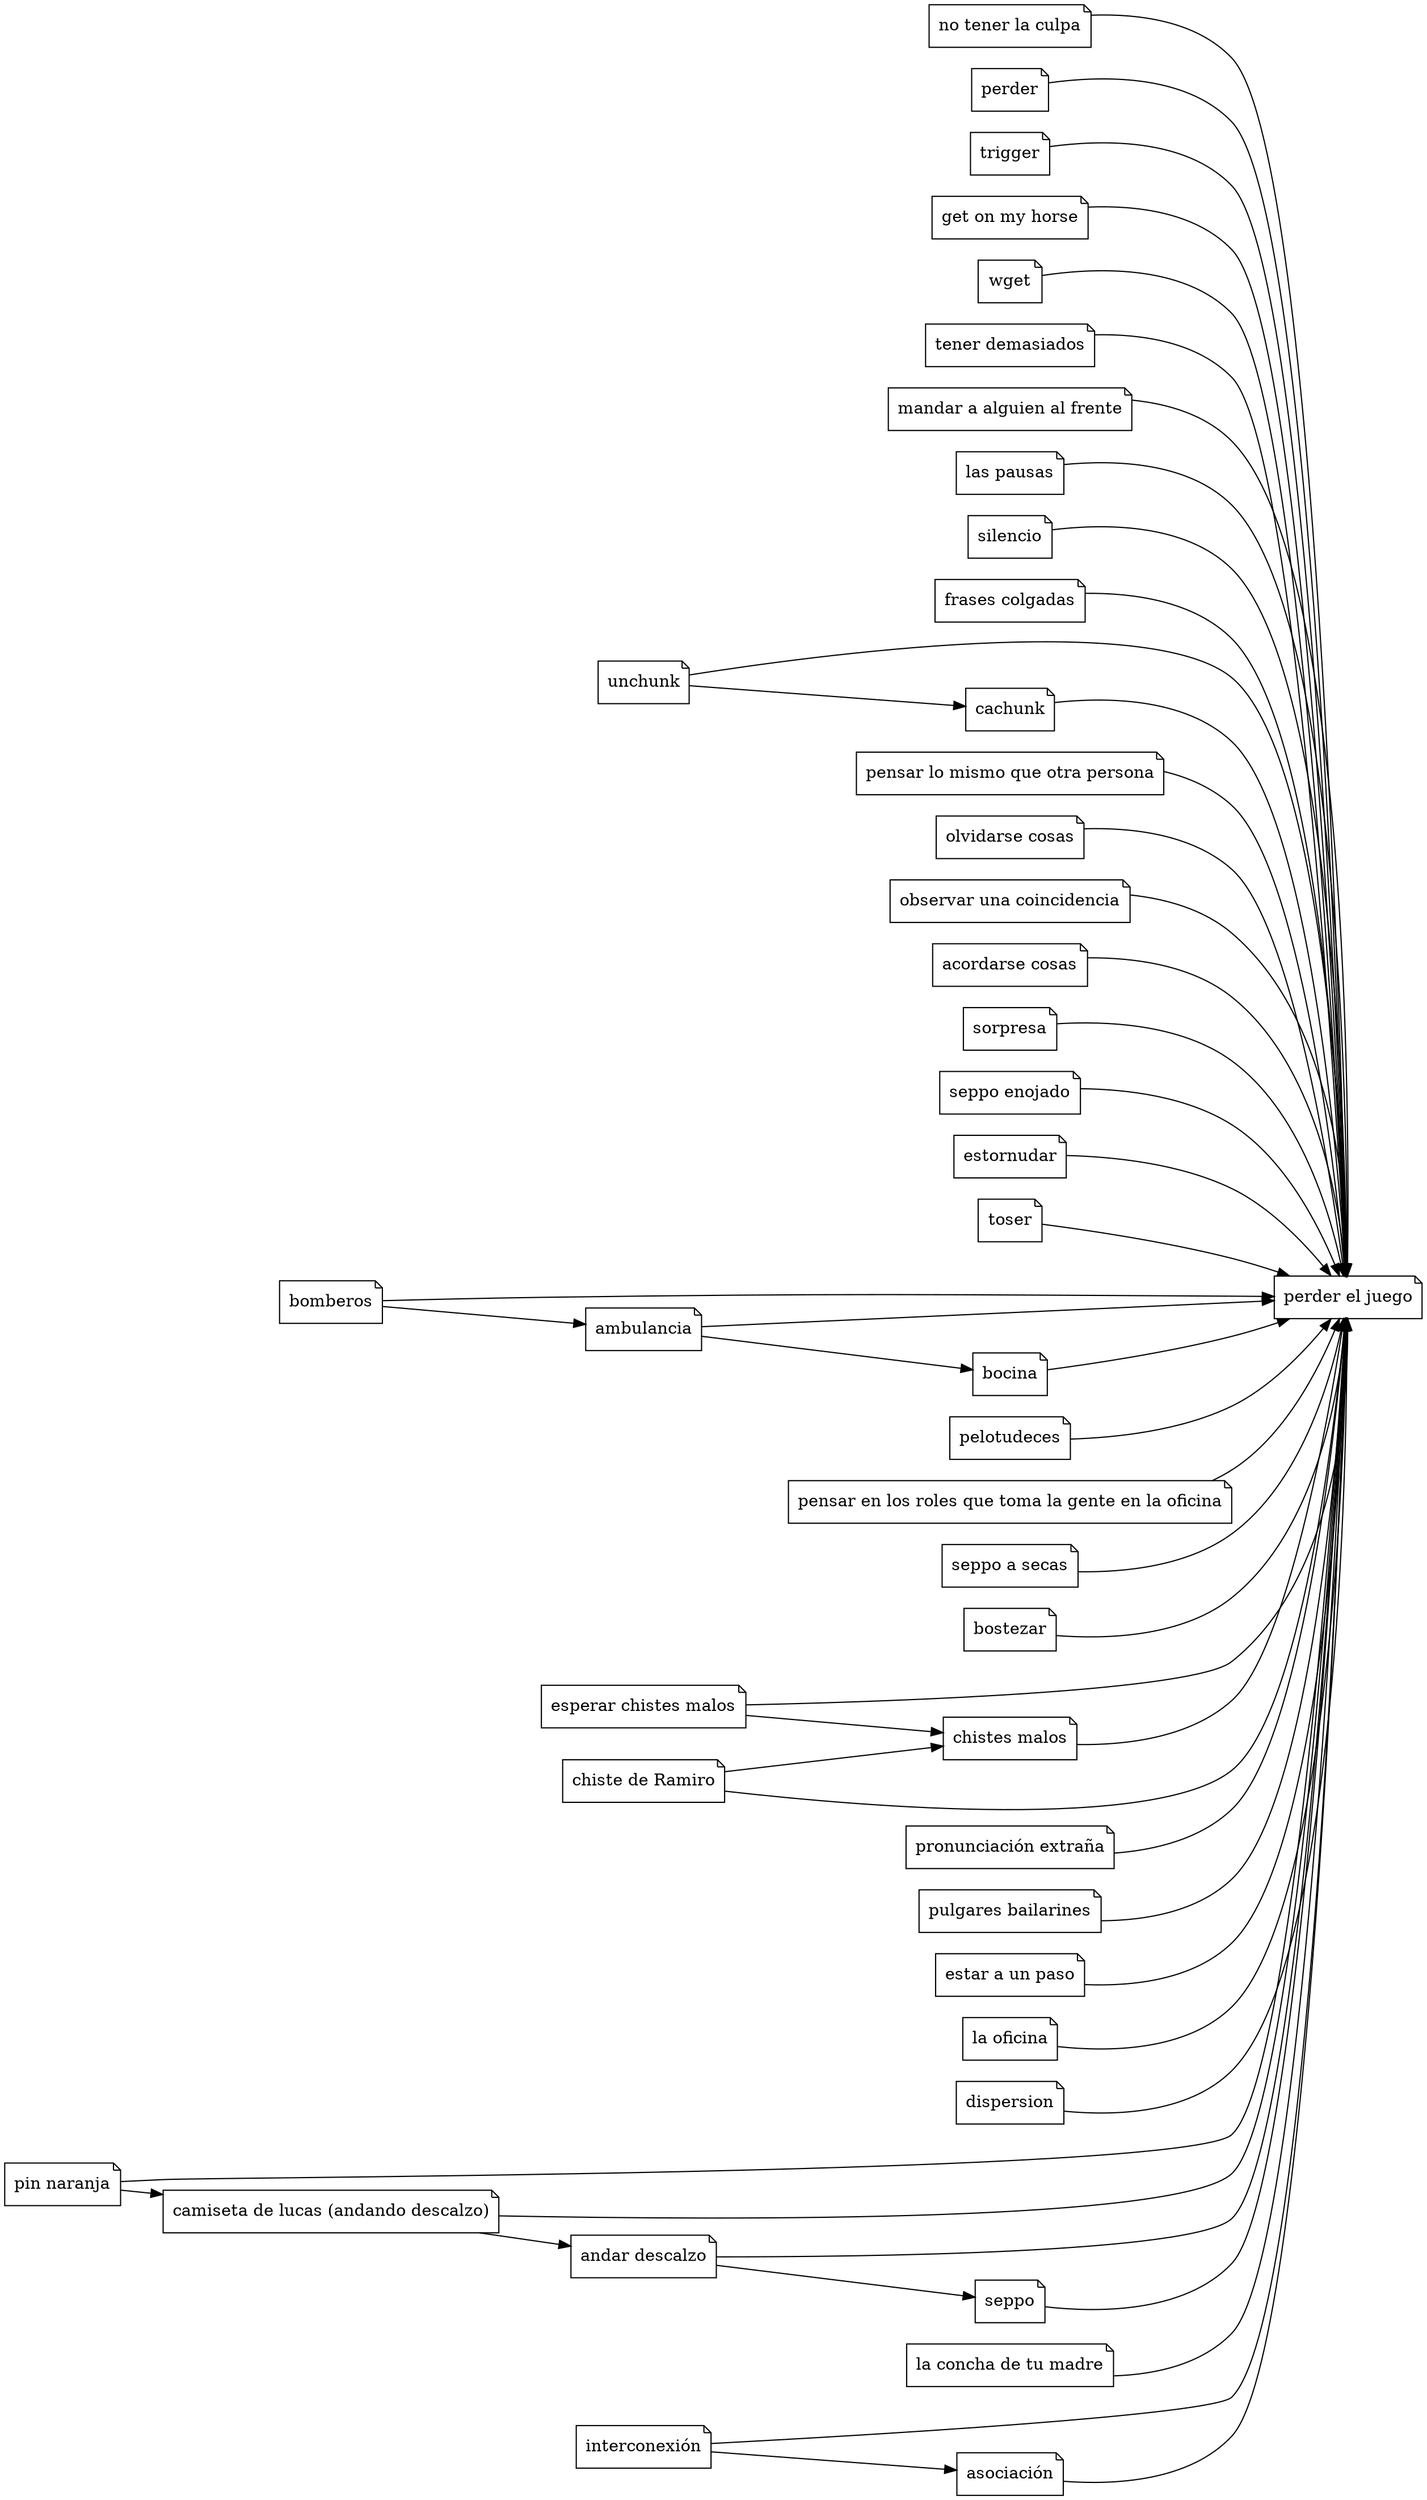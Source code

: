 digraph
{
	rankdir="LR";
	node [shape="note"];

	pej [label="perder el juego"];
	"no tener la culpa";
	"perder";
	"trigger";
	"get on my horse";
	"wget";
	"tener demasiados";
	"mandar a alguien al frente";
	"las pausas";
	"silencio";
	"frases colgadas";
	"cachunk";
	"pensar lo mismo que otra persona";
	"olvidarse cosas";
	"observar una coincidencia";
	"acordarse cosas";
	"sorpresa";
	"seppo enojado";
	"estornudar";
	"toser";
	"bocina";
	"pelotudeces";
	roles [label="pensar en los roles que toma la gente en la oficina"];
	"seppo a secas";
	"bostezar";
	"chistes malos";
	pe [label="pronunciación extraña"];
	"pulgares bailarines";
	"estar a un paso";
	"la oficina";
	"dispersion";
	"ambulancia";
	"esperar chistes malos";
	"chiste de Ramiro";
	"unchunk";
	"andar descalzo";
	"pin naranja"; 
	camiseta [label="camiseta de lucas (andando descalzo)"];
  lcdtm [label="la concha de tu madre"];
	bomberos;
	int [label="interconexión"];
	asoc [label="asociación"];

	"perder"                           -> pej;
	"no tener la culpa"                -> pej;
	"trigger"                          -> pej;
	"get on my horse"                  -> pej;
	"wget"                             -> pej;
	"tener demasiados"                 -> pej;
	"mandar a alguien al frente"       -> pej;
	"las pausas"                       -> pej;
	"silencio"                         -> pej;
	"frases colgadas"                  -> pej;
	"cachunk"                          -> pej;
	"pensar lo mismo que otra persona" -> pej;
	"olvidarse cosas"                  -> pej;
	"observar una coincidencia"        -> pej;
	"acordarse cosas"                  -> pej;
	"sorpresa"                         -> pej;
	"seppo enojado"                    -> pej;
	"estornudar"                       -> pej;
	"toser"                            -> pej;
	"bocina"                           -> pej;
	"pelotudeces"                      -> pej;
	roles -> pej;
	"seppo a secas"                    -> pej;
	"bostezar"                         -> pej;
	"chistes malos"                    -> pej;
	pe                                 -> pej;
	"pulgares bailarines"              -> pej;
	"estar a un paso"                  -> pej;
	"la oficina"                       -> pej;
	"dispersion"                       -> pej;
	"ambulancia"                       -> pej;
	"esperar chistes malos"            -> pej;
	"chiste de Ramiro"                 -> pej;
	"unchunk"                          -> pej;
	"andar descalzo"                   -> pej;
	"seppo"                            -> pej;
	"pin naranja"                      -> pej;
	camiseta                           -> pej;
	lcdtm                              -> pej;
	bomberos                           -> pej;
	int                                -> pej;
	asoc                               -> pej;

	bomberos -> "ambulancia" -> "bocina";
	"esperar chistes malos" -> "chistes malos";
	"chiste de Ramiro" -> "chistes malos";
	"unchunk" -> "cachunk";
	"andar descalzo" -> "seppo";
	"pin naranja" -> camiseta -> "andar descalzo";
	int -> asoc;
}
